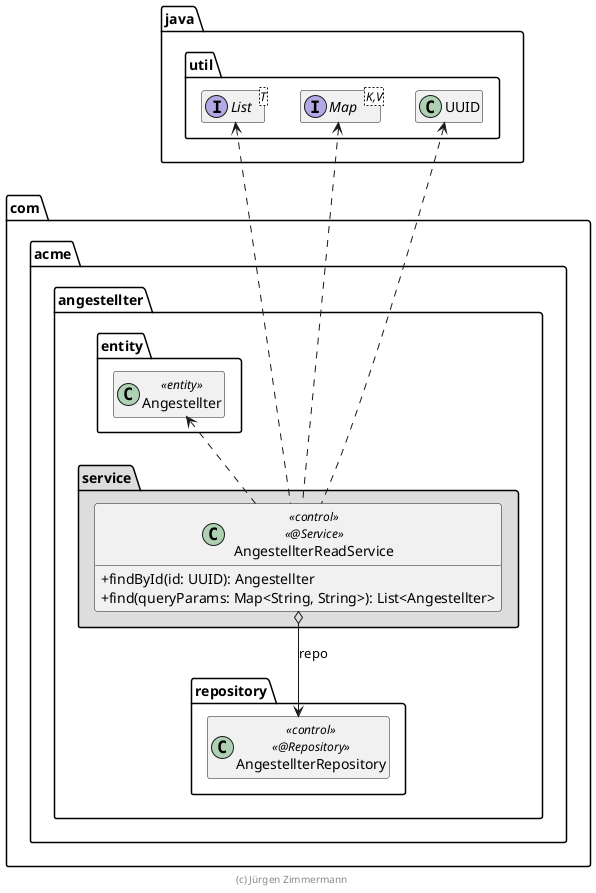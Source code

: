 ' Copyright (C) 2019 - present Juergen Zimmermann, Hochschule Karlsruhe
'
' This program is free software: you can redistribute it and/or modify
' it under the terms of the GNU General Public License as published by
' the Free Software Foundation, either version 3 of the License, or
' (at your option) any later version.
'
' This program is distributed in the hope that it will be useful,
' but WITHOUT ANY WARRANTY; without even the implied warranty of
' MERCHANTABILITY or FITNESS FOR A PARTICULAR PURPOSE.  See the
' GNU General Public License for more details.
'
' You should have received a copy of the GNU General Public License
' along with this program.  If not, see <https://www.gnu.org/licenses/>.
@startuml AngestellterReadService

skinparam classAttributeIconSize 0

package java.util {
    interface List<T>
    interface Map<K,V>
    class UUID
}

package com.acme.angestellter {
    package entity {
        class Angestellter << entity >>

        Angestellter .up[hidden].> List
    }

    package repository {
        class AngestellterRepository << control >> << @Repository >>
    }

    package service #DDDDDD {
        class AngestellterReadService << control >> << @Service >> {
            + findById(id: UUID): Angestellter
            + find(queryParams: Map<String, String>): List<Angestellter>
        }

        AngestellterReadService o--> AngestellterRepository : repo
        AngestellterReadService .up.> Angestellter
        AngestellterReadService .up.> UUID
        AngestellterReadService .up> List
        AngestellterReadService .up.> Map
    }
}

hide empty members

footer (c) Jürgen Zimmermann

@enduml
